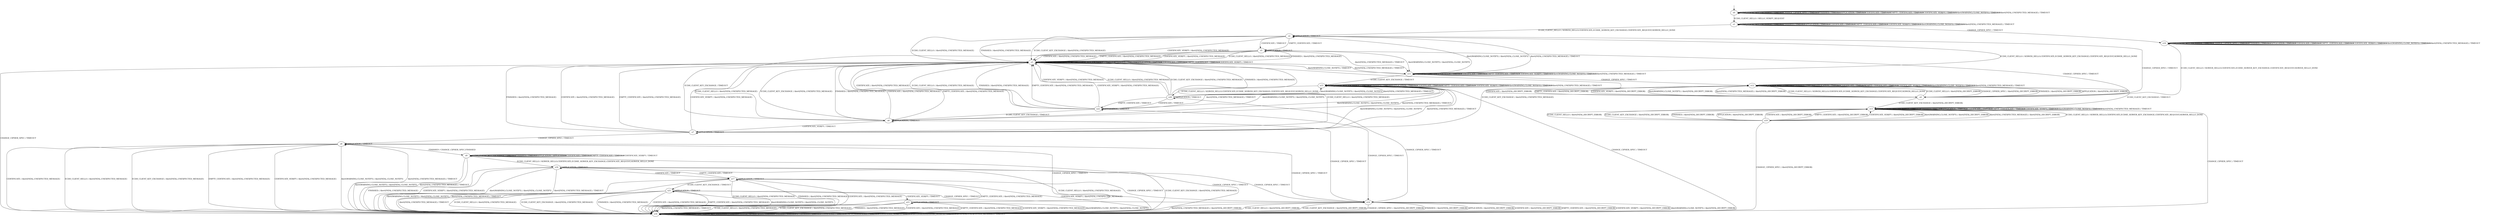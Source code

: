 digraph h4 {
s0 [label="s0"];
s1 [label="s1"];
s2 [label="s2"];
s10 [label="s10"];
s3 [label="s3"];
s4 [label="s4"];
s5 [label="s5"];
s11 [label="s11"];
s6 [label="s6"];
s12 [label="s12"];
s13 [label="s13"];
s18 [label="s18"];
s7 [label="s7"];
s14 [label="s14"];
s15 [label="s15"];
s19 [label="s19"];
s8 [label="s8"];
s20 [label="s20"];
s9 [label="s9"];
s22 [label="s22"];
s16 [label="s16"];
s17 [label="s17"];
s21 [label="s21"];
s23 [label="s23"];
s0 -> s1 [label="ECDH_CLIENT_HELLO / HELLO_VERIFY_REQUEST"];
s0 -> s0 [label="ECDH_CLIENT_KEY_EXCHANGE / TIMEOUT"];
s0 -> s0 [label="CHANGE_CIPHER_SPEC / TIMEOUT"];
s0 -> s0 [label="FINISHED / TIMEOUT"];
s0 -> s0 [label="APPLICATION / TIMEOUT"];
s0 -> s0 [label="CERTIFICATE / TIMEOUT"];
s0 -> s0 [label="EMPTY_CERTIFICATE / TIMEOUT"];
s0 -> s0 [label="CERTIFICATE_VERIFY / TIMEOUT"];
s0 -> s0 [label="Alert(WARNING,CLOSE_NOTIFY) / TIMEOUT"];
s0 -> s0 [label="Alert(FATAL,UNEXPECTED_MESSAGE) / TIMEOUT"];
s1 -> s2 [label="ECDH_CLIENT_HELLO / SERVER_HELLO,CERTIFICATE,ECDHE_SERVER_KEY_EXCHANGE,CERTIFICATE_REQUEST,SERVER_HELLO_DONE"];
s1 -> s1 [label="ECDH_CLIENT_KEY_EXCHANGE / TIMEOUT"];
s1 -> s10 [label="CHANGE_CIPHER_SPEC / TIMEOUT"];
s1 -> s1 [label="FINISHED / TIMEOUT"];
s1 -> s1 [label="APPLICATION / TIMEOUT"];
s1 -> s1 [label="CERTIFICATE / TIMEOUT"];
s1 -> s1 [label="EMPTY_CERTIFICATE / TIMEOUT"];
s1 -> s1 [label="CERTIFICATE_VERIFY / TIMEOUT"];
s1 -> s1 [label="Alert(WARNING,CLOSE_NOTIFY) / TIMEOUT"];
s1 -> s1 [label="Alert(FATAL,UNEXPECTED_MESSAGE) / TIMEOUT"];
s2 -> s3 [label="ECDH_CLIENT_HELLO / Alert(FATAL,UNEXPECTED_MESSAGE)"];
s2 -> s3 [label="ECDH_CLIENT_KEY_EXCHANGE / Alert(FATAL,UNEXPECTED_MESSAGE)"];
s2 -> s4 [label="CHANGE_CIPHER_SPEC / TIMEOUT"];
s2 -> s3 [label="FINISHED / Alert(FATAL,UNEXPECTED_MESSAGE)"];
s2 -> s2 [label="APPLICATION / TIMEOUT"];
s2 -> s5 [label="CERTIFICATE / TIMEOUT"];
s2 -> s5 [label="EMPTY_CERTIFICATE / TIMEOUT"];
s2 -> s3 [label="CERTIFICATE_VERIFY / Alert(FATAL,UNEXPECTED_MESSAGE)"];
s2 -> s11 [label="Alert(WARNING,CLOSE_NOTIFY) / Alert(FATAL,CLOSE_NOTIFY)"];
s2 -> s11 [label="Alert(FATAL,UNEXPECTED_MESSAGE) / TIMEOUT"];
s10 -> s4 [label="ECDH_CLIENT_HELLO / SERVER_HELLO,CERTIFICATE,ECDHE_SERVER_KEY_EXCHANGE,CERTIFICATE_REQUEST,SERVER_HELLO_DONE"];
s10 -> s10 [label="ECDH_CLIENT_KEY_EXCHANGE / TIMEOUT"];
s10 -> s10 [label="CHANGE_CIPHER_SPEC / TIMEOUT"];
s10 -> s10 [label="FINISHED / TIMEOUT"];
s10 -> s10 [label="APPLICATION / TIMEOUT"];
s10 -> s10 [label="CERTIFICATE / TIMEOUT"];
s10 -> s10 [label="EMPTY_CERTIFICATE / TIMEOUT"];
s10 -> s10 [label="CERTIFICATE_VERIFY / TIMEOUT"];
s10 -> s10 [label="Alert(WARNING,CLOSE_NOTIFY) / TIMEOUT"];
s10 -> s10 [label="Alert(FATAL,UNEXPECTED_MESSAGE) / TIMEOUT"];
s3 -> s3 [label="ECDH_CLIENT_HELLO / TIMEOUT"];
s3 -> s3 [label="ECDH_CLIENT_KEY_EXCHANGE / TIMEOUT"];
s3 -> s18 [label="CHANGE_CIPHER_SPEC / TIMEOUT"];
s3 -> s3 [label="FINISHED / TIMEOUT"];
s3 -> s3 [label="APPLICATION / TIMEOUT"];
s3 -> s3 [label="CERTIFICATE / TIMEOUT"];
s3 -> s3 [label="EMPTY_CERTIFICATE / TIMEOUT"];
s3 -> s3 [label="CERTIFICATE_VERIFY / TIMEOUT"];
s3 -> s11 [label="Alert(WARNING,CLOSE_NOTIFY) / TIMEOUT"];
s3 -> s11 [label="Alert(FATAL,UNEXPECTED_MESSAGE) / TIMEOUT"];
s4 -> s12 [label="ECDH_CLIENT_HELLO / Alert(FATAL,DECRYPT_ERROR)"];
s4 -> s13 [label="ECDH_CLIENT_KEY_EXCHANGE / Alert(FATAL,DECRYPT_ERROR)"];
s4 -> s12 [label="CHANGE_CIPHER_SPEC / Alert(FATAL,DECRYPT_ERROR)"];
s4 -> s12 [label="FINISHED / Alert(FATAL,DECRYPT_ERROR)"];
s4 -> s12 [label="APPLICATION / Alert(FATAL,DECRYPT_ERROR)"];
s4 -> s12 [label="CERTIFICATE / Alert(FATAL,DECRYPT_ERROR)"];
s4 -> s12 [label="EMPTY_CERTIFICATE / Alert(FATAL,DECRYPT_ERROR)"];
s4 -> s12 [label="CERTIFICATE_VERIFY / Alert(FATAL,DECRYPT_ERROR)"];
s4 -> s12 [label="Alert(WARNING,CLOSE_NOTIFY) / Alert(FATAL,DECRYPT_ERROR)"];
s4 -> s12 [label="Alert(FATAL,UNEXPECTED_MESSAGE) / Alert(FATAL,DECRYPT_ERROR)"];
s5 -> s3 [label="ECDH_CLIENT_HELLO / Alert(FATAL,UNEXPECTED_MESSAGE)"];
s5 -> s6 [label="ECDH_CLIENT_KEY_EXCHANGE / TIMEOUT"];
s5 -> s4 [label="CHANGE_CIPHER_SPEC / TIMEOUT"];
s5 -> s3 [label="FINISHED / Alert(FATAL,UNEXPECTED_MESSAGE)"];
s5 -> s5 [label="APPLICATION / TIMEOUT"];
s5 -> s3 [label="CERTIFICATE / Alert(FATAL,UNEXPECTED_MESSAGE)"];
s5 -> s3 [label="EMPTY_CERTIFICATE / Alert(FATAL,UNEXPECTED_MESSAGE)"];
s5 -> s3 [label="CERTIFICATE_VERIFY / Alert(FATAL,UNEXPECTED_MESSAGE)"];
s5 -> s11 [label="Alert(WARNING,CLOSE_NOTIFY) / Alert(FATAL,CLOSE_NOTIFY)"];
s5 -> s11 [label="Alert(FATAL,UNEXPECTED_MESSAGE) / TIMEOUT"];
s11 -> s2 [label="ECDH_CLIENT_HELLO / SERVER_HELLO,CERTIFICATE,ECDHE_SERVER_KEY_EXCHANGE,CERTIFICATE_REQUEST,SERVER_HELLO_DONE"];
s11 -> s15 [label="ECDH_CLIENT_KEY_EXCHANGE / TIMEOUT"];
s11 -> s12 [label="CHANGE_CIPHER_SPEC / TIMEOUT"];
s11 -> s11 [label="FINISHED / TIMEOUT"];
s11 -> s11 [label="APPLICATION / TIMEOUT"];
s11 -> s11 [label="CERTIFICATE / TIMEOUT"];
s11 -> s11 [label="EMPTY_CERTIFICATE / TIMEOUT"];
s11 -> s11 [label="CERTIFICATE_VERIFY / TIMEOUT"];
s11 -> s11 [label="Alert(WARNING,CLOSE_NOTIFY) / TIMEOUT"];
s11 -> s11 [label="Alert(FATAL,UNEXPECTED_MESSAGE) / TIMEOUT"];
s6 -> s3 [label="ECDH_CLIENT_HELLO / Alert(FATAL,UNEXPECTED_MESSAGE)"];
s6 -> s3 [label="ECDH_CLIENT_KEY_EXCHANGE / Alert(FATAL,UNEXPECTED_MESSAGE)"];
s6 -> s14 [label="CHANGE_CIPHER_SPEC / TIMEOUT"];
s6 -> s3 [label="FINISHED / Alert(FATAL,UNEXPECTED_MESSAGE)"];
s6 -> s6 [label="APPLICATION / TIMEOUT"];
s6 -> s3 [label="CERTIFICATE / Alert(FATAL,UNEXPECTED_MESSAGE)"];
s6 -> s3 [label="EMPTY_CERTIFICATE / Alert(FATAL,UNEXPECTED_MESSAGE)"];
s6 -> s7 [label="CERTIFICATE_VERIFY / TIMEOUT"];
s6 -> s15 [label="Alert(WARNING,CLOSE_NOTIFY) / Alert(FATAL,CLOSE_NOTIFY)"];
s6 -> s15 [label="Alert(FATAL,UNEXPECTED_MESSAGE) / TIMEOUT"];
s12 -> s4 [label="ECDH_CLIENT_HELLO / SERVER_HELLO,CERTIFICATE,ECDHE_SERVER_KEY_EXCHANGE,CERTIFICATE_REQUEST,SERVER_HELLO_DONE"];
s12 -> s13 [label="ECDH_CLIENT_KEY_EXCHANGE / TIMEOUT"];
s12 -> s12 [label="CHANGE_CIPHER_SPEC / TIMEOUT"];
s12 -> s12 [label="FINISHED / TIMEOUT"];
s12 -> s12 [label="APPLICATION / TIMEOUT"];
s12 -> s12 [label="CERTIFICATE / TIMEOUT"];
s12 -> s12 [label="EMPTY_CERTIFICATE / TIMEOUT"];
s12 -> s12 [label="CERTIFICATE_VERIFY / TIMEOUT"];
s12 -> s12 [label="Alert(WARNING,CLOSE_NOTIFY) / TIMEOUT"];
s12 -> s12 [label="Alert(FATAL,UNEXPECTED_MESSAGE) / TIMEOUT"];
s13 -> s19 [label="ECDH_CLIENT_HELLO / SERVER_HELLO,CERTIFICATE,ECDHE_SERVER_KEY_EXCHANGE,CERTIFICATE_REQUEST,SERVER_HELLO_DONE"];
s13 -> s13 [label="ECDH_CLIENT_KEY_EXCHANGE / TIMEOUT"];
s13 -> s18 [label="CHANGE_CIPHER_SPEC / TIMEOUT"];
s13 -> s13 [label="FINISHED / TIMEOUT"];
s13 -> s13 [label="APPLICATION / TIMEOUT"];
s13 -> s13 [label="CERTIFICATE / TIMEOUT"];
s13 -> s13 [label="EMPTY_CERTIFICATE / TIMEOUT"];
s13 -> s13 [label="CERTIFICATE_VERIFY / TIMEOUT"];
s13 -> s13 [label="Alert(WARNING,CLOSE_NOTIFY) / TIMEOUT"];
s13 -> s13 [label="Alert(FATAL,UNEXPECTED_MESSAGE) / TIMEOUT"];
s18 -> s18 [label="ECDH_CLIENT_HELLO / TIMEOUT"];
s18 -> s18 [label="ECDH_CLIENT_KEY_EXCHANGE / TIMEOUT"];
s18 -> s18 [label="CHANGE_CIPHER_SPEC / TIMEOUT"];
s18 -> s18 [label="FINISHED / TIMEOUT"];
s18 -> s18 [label="APPLICATION / TIMEOUT"];
s18 -> s18 [label="CERTIFICATE / TIMEOUT"];
s18 -> s18 [label="EMPTY_CERTIFICATE / TIMEOUT"];
s18 -> s18 [label="CERTIFICATE_VERIFY / TIMEOUT"];
s18 -> s18 [label="Alert(WARNING,CLOSE_NOTIFY) / TIMEOUT"];
s18 -> s18 [label="Alert(FATAL,UNEXPECTED_MESSAGE) / TIMEOUT"];
s7 -> s3 [label="ECDH_CLIENT_HELLO / Alert(FATAL,UNEXPECTED_MESSAGE)"];
s7 -> s3 [label="ECDH_CLIENT_KEY_EXCHANGE / Alert(FATAL,UNEXPECTED_MESSAGE)"];
s7 -> s8 [label="CHANGE_CIPHER_SPEC / TIMEOUT"];
s7 -> s3 [label="FINISHED / Alert(FATAL,UNEXPECTED_MESSAGE)"];
s7 -> s7 [label="APPLICATION / TIMEOUT"];
s7 -> s3 [label="CERTIFICATE / Alert(FATAL,UNEXPECTED_MESSAGE)"];
s7 -> s3 [label="EMPTY_CERTIFICATE / Alert(FATAL,UNEXPECTED_MESSAGE)"];
s7 -> s3 [label="CERTIFICATE_VERIFY / Alert(FATAL,UNEXPECTED_MESSAGE)"];
s7 -> s15 [label="Alert(WARNING,CLOSE_NOTIFY) / Alert(FATAL,CLOSE_NOTIFY)"];
s7 -> s15 [label="Alert(FATAL,UNEXPECTED_MESSAGE) / TIMEOUT"];
s14 -> s18 [label="ECDH_CLIENT_HELLO / Alert(FATAL,DECRYPT_ERROR)"];
s14 -> s18 [label="ECDH_CLIENT_KEY_EXCHANGE / Alert(FATAL,DECRYPT_ERROR)"];
s14 -> s18 [label="CHANGE_CIPHER_SPEC / Alert(FATAL,DECRYPT_ERROR)"];
s14 -> s18 [label="FINISHED / Alert(FATAL,DECRYPT_ERROR)"];
s14 -> s18 [label="APPLICATION / Alert(FATAL,DECRYPT_ERROR)"];
s14 -> s18 [label="CERTIFICATE / Alert(FATAL,DECRYPT_ERROR)"];
s14 -> s18 [label="EMPTY_CERTIFICATE / Alert(FATAL,DECRYPT_ERROR)"];
s14 -> s18 [label="CERTIFICATE_VERIFY / Alert(FATAL,DECRYPT_ERROR)"];
s14 -> s18 [label="Alert(WARNING,CLOSE_NOTIFY) / Alert(FATAL,DECRYPT_ERROR)"];
s14 -> s18 [label="Alert(FATAL,UNEXPECTED_MESSAGE) / Alert(FATAL,DECRYPT_ERROR)"];
s15 -> s20 [label="ECDH_CLIENT_HELLO / SERVER_HELLO,CERTIFICATE,ECDHE_SERVER_KEY_EXCHANGE,CERTIFICATE_REQUEST,SERVER_HELLO_DONE"];
s15 -> s15 [label="ECDH_CLIENT_KEY_EXCHANGE / TIMEOUT"];
s15 -> s18 [label="CHANGE_CIPHER_SPEC / TIMEOUT"];
s15 -> s15 [label="FINISHED / TIMEOUT"];
s15 -> s15 [label="APPLICATION / TIMEOUT"];
s15 -> s15 [label="CERTIFICATE / TIMEOUT"];
s15 -> s15 [label="EMPTY_CERTIFICATE / TIMEOUT"];
s15 -> s15 [label="CERTIFICATE_VERIFY / TIMEOUT"];
s15 -> s15 [label="Alert(WARNING,CLOSE_NOTIFY) / TIMEOUT"];
s15 -> s15 [label="Alert(FATAL,UNEXPECTED_MESSAGE) / TIMEOUT"];
s19 -> s13 [label="ECDH_CLIENT_HELLO / Alert(FATAL,DECRYPT_ERROR)"];
s19 -> s13 [label="ECDH_CLIENT_KEY_EXCHANGE / Alert(FATAL,DECRYPT_ERROR)"];
s19 -> s18 [label="CHANGE_CIPHER_SPEC / Alert(FATAL,DECRYPT_ERROR)"];
s19 -> s13 [label="FINISHED / Alert(FATAL,DECRYPT_ERROR)"];
s19 -> s13 [label="APPLICATION / Alert(FATAL,DECRYPT_ERROR)"];
s19 -> s13 [label="CERTIFICATE / Alert(FATAL,DECRYPT_ERROR)"];
s19 -> s13 [label="EMPTY_CERTIFICATE / Alert(FATAL,DECRYPT_ERROR)"];
s19 -> s13 [label="CERTIFICATE_VERIFY / Alert(FATAL,DECRYPT_ERROR)"];
s19 -> s13 [label="Alert(WARNING,CLOSE_NOTIFY) / Alert(FATAL,DECRYPT_ERROR)"];
s19 -> s13 [label="Alert(FATAL,UNEXPECTED_MESSAGE) / Alert(FATAL,DECRYPT_ERROR)"];
s8 -> s18 [label="ECDH_CLIENT_HELLO / Alert(FATAL,UNEXPECTED_MESSAGE)"];
s8 -> s18 [label="ECDH_CLIENT_KEY_EXCHANGE / Alert(FATAL,UNEXPECTED_MESSAGE)"];
s8 -> s14 [label="CHANGE_CIPHER_SPEC / TIMEOUT"];
s8 -> s9 [label="FINISHED / CHANGE_CIPHER_SPEC,FINISHED"];
s8 -> s8 [label="APPLICATION / TIMEOUT"];
s8 -> s18 [label="CERTIFICATE / Alert(FATAL,UNEXPECTED_MESSAGE)"];
s8 -> s18 [label="EMPTY_CERTIFICATE / Alert(FATAL,UNEXPECTED_MESSAGE)"];
s8 -> s18 [label="CERTIFICATE_VERIFY / Alert(FATAL,UNEXPECTED_MESSAGE)"];
s8 -> s18 [label="Alert(WARNING,CLOSE_NOTIFY) / Alert(FATAL,CLOSE_NOTIFY)"];
s8 -> s18 [label="Alert(FATAL,UNEXPECTED_MESSAGE) / TIMEOUT"];
s20 -> s3 [label="ECDH_CLIENT_HELLO / Alert(FATAL,UNEXPECTED_MESSAGE)"];
s20 -> s3 [label="ECDH_CLIENT_KEY_EXCHANGE / Alert(FATAL,UNEXPECTED_MESSAGE)"];
s20 -> s14 [label="CHANGE_CIPHER_SPEC / TIMEOUT"];
s20 -> s3 [label="FINISHED / Alert(FATAL,UNEXPECTED_MESSAGE)"];
s20 -> s20 [label="APPLICATION / TIMEOUT"];
s20 -> s22 [label="CERTIFICATE / TIMEOUT"];
s20 -> s22 [label="EMPTY_CERTIFICATE / TIMEOUT"];
s20 -> s3 [label="CERTIFICATE_VERIFY / Alert(FATAL,UNEXPECTED_MESSAGE)"];
s20 -> s15 [label="Alert(WARNING,CLOSE_NOTIFY) / Alert(FATAL,CLOSE_NOTIFY)"];
s20 -> s15 [label="Alert(FATAL,UNEXPECTED_MESSAGE) / TIMEOUT"];
s9 -> s16 [label="ECDH_CLIENT_HELLO / SERVER_HELLO,CERTIFICATE,ECDHE_SERVER_KEY_EXCHANGE,CERTIFICATE_REQUEST,SERVER_HELLO_DONE"];
s9 -> s9 [label="ECDH_CLIENT_KEY_EXCHANGE / TIMEOUT"];
s9 -> s18 [label="CHANGE_CIPHER_SPEC / TIMEOUT"];
s9 -> s9 [label="FINISHED / TIMEOUT"];
s9 -> s9 [label="APPLICATION / APPLICATION"];
s9 -> s9 [label="CERTIFICATE / TIMEOUT"];
s9 -> s9 [label="EMPTY_CERTIFICATE / TIMEOUT"];
s9 -> s9 [label="CERTIFICATE_VERIFY / TIMEOUT"];
s9 -> s18 [label="Alert(WARNING,CLOSE_NOTIFY) / Alert(FATAL,CLOSE_NOTIFY)"];
s9 -> s18 [label="Alert(FATAL,UNEXPECTED_MESSAGE) / TIMEOUT"];
s22 -> s3 [label="ECDH_CLIENT_HELLO / Alert(FATAL,UNEXPECTED_MESSAGE)"];
s22 -> s6 [label="ECDH_CLIENT_KEY_EXCHANGE / TIMEOUT"];
s22 -> s14 [label="CHANGE_CIPHER_SPEC / TIMEOUT"];
s22 -> s3 [label="FINISHED / Alert(FATAL,UNEXPECTED_MESSAGE)"];
s22 -> s22 [label="APPLICATION / TIMEOUT"];
s22 -> s3 [label="CERTIFICATE / Alert(FATAL,UNEXPECTED_MESSAGE)"];
s22 -> s3 [label="EMPTY_CERTIFICATE / Alert(FATAL,UNEXPECTED_MESSAGE)"];
s22 -> s3 [label="CERTIFICATE_VERIFY / Alert(FATAL,UNEXPECTED_MESSAGE)"];
s22 -> s15 [label="Alert(WARNING,CLOSE_NOTIFY) / Alert(FATAL,CLOSE_NOTIFY)"];
s22 -> s15 [label="Alert(FATAL,UNEXPECTED_MESSAGE) / TIMEOUT"];
s16 -> s18 [label="ECDH_CLIENT_HELLO / Alert(FATAL,UNEXPECTED_MESSAGE)"];
s16 -> s18 [label="ECDH_CLIENT_KEY_EXCHANGE / Alert(FATAL,UNEXPECTED_MESSAGE)"];
s16 -> s14 [label="CHANGE_CIPHER_SPEC / TIMEOUT"];
s16 -> s18 [label="FINISHED / Alert(FATAL,UNEXPECTED_MESSAGE)"];
s16 -> s16 [label="APPLICATION / TIMEOUT"];
s16 -> s17 [label="CERTIFICATE / TIMEOUT"];
s16 -> s17 [label="EMPTY_CERTIFICATE / TIMEOUT"];
s16 -> s18 [label="CERTIFICATE_VERIFY / Alert(FATAL,UNEXPECTED_MESSAGE)"];
s16 -> s18 [label="Alert(WARNING,CLOSE_NOTIFY) / Alert(FATAL,CLOSE_NOTIFY)"];
s16 -> s18 [label="Alert(FATAL,UNEXPECTED_MESSAGE) / TIMEOUT"];
s17 -> s18 [label="ECDH_CLIENT_HELLO / Alert(FATAL,UNEXPECTED_MESSAGE)"];
s17 -> s21 [label="ECDH_CLIENT_KEY_EXCHANGE / TIMEOUT"];
s17 -> s14 [label="CHANGE_CIPHER_SPEC / TIMEOUT"];
s17 -> s18 [label="FINISHED / Alert(FATAL,UNEXPECTED_MESSAGE)"];
s17 -> s17 [label="APPLICATION / TIMEOUT"];
s17 -> s18 [label="CERTIFICATE / Alert(FATAL,UNEXPECTED_MESSAGE)"];
s17 -> s18 [label="EMPTY_CERTIFICATE / Alert(FATAL,UNEXPECTED_MESSAGE)"];
s17 -> s18 [label="CERTIFICATE_VERIFY / Alert(FATAL,UNEXPECTED_MESSAGE)"];
s17 -> s18 [label="Alert(WARNING,CLOSE_NOTIFY) / Alert(FATAL,CLOSE_NOTIFY)"];
s17 -> s18 [label="Alert(FATAL,UNEXPECTED_MESSAGE) / TIMEOUT"];
s21 -> s18 [label="ECDH_CLIENT_HELLO / Alert(FATAL,UNEXPECTED_MESSAGE)"];
s21 -> s18 [label="ECDH_CLIENT_KEY_EXCHANGE / Alert(FATAL,UNEXPECTED_MESSAGE)"];
s21 -> s14 [label="CHANGE_CIPHER_SPEC / TIMEOUT"];
s21 -> s18 [label="FINISHED / Alert(FATAL,UNEXPECTED_MESSAGE)"];
s21 -> s21 [label="APPLICATION / TIMEOUT"];
s21 -> s18 [label="CERTIFICATE / Alert(FATAL,UNEXPECTED_MESSAGE)"];
s21 -> s18 [label="EMPTY_CERTIFICATE / Alert(FATAL,UNEXPECTED_MESSAGE)"];
s21 -> s23 [label="CERTIFICATE_VERIFY / TIMEOUT"];
s21 -> s18 [label="Alert(WARNING,CLOSE_NOTIFY) / Alert(FATAL,CLOSE_NOTIFY)"];
s21 -> s18 [label="Alert(FATAL,UNEXPECTED_MESSAGE) / TIMEOUT"];
s23 -> s18 [label="ECDH_CLIENT_HELLO / Alert(FATAL,UNEXPECTED_MESSAGE)"];
s23 -> s18 [label="ECDH_CLIENT_KEY_EXCHANGE / Alert(FATAL,UNEXPECTED_MESSAGE)"];
s23 -> s8 [label="CHANGE_CIPHER_SPEC / TIMEOUT"];
s23 -> s18 [label="FINISHED / Alert(FATAL,UNEXPECTED_MESSAGE)"];
s23 -> s23 [label="APPLICATION / TIMEOUT"];
s23 -> s18 [label="CERTIFICATE / Alert(FATAL,UNEXPECTED_MESSAGE)"];
s23 -> s18 [label="EMPTY_CERTIFICATE / Alert(FATAL,UNEXPECTED_MESSAGE)"];
s23 -> s18 [label="CERTIFICATE_VERIFY / Alert(FATAL,UNEXPECTED_MESSAGE)"];
s23 -> s18 [label="Alert(WARNING,CLOSE_NOTIFY) / Alert(FATAL,CLOSE_NOTIFY)"];
s23 -> s18 [label="Alert(FATAL,UNEXPECTED_MESSAGE) / TIMEOUT"];
__start0 [shape=none, label=""];
__start0 -> s0 [label=""];
}
